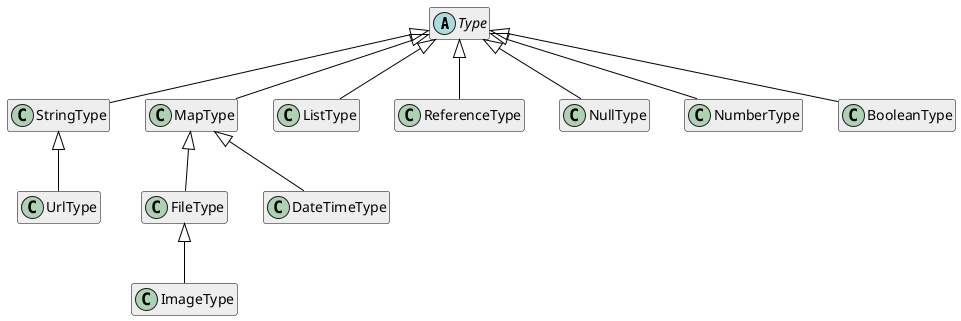 @startuml type system hierarchy

hide members
hide methods

skinparam class {
    BackgroundColor #EEE
    ArrowColor Black
    BorderColor Black
}

abstract class Type

class MapType
class ListType
class ReferenceType
class NullType
class StringType
class NumberType
class BooleanType

MapType         -up-|> Type
ListType        -up-|> Type
ReferenceType   -up-|> Type
NullType        -up-|> Type
StringType      -up-|> Type
NumberType      -up-|> Type
BooleanType     -up-|> Type

class FileType
class ImageType
class DateTimeType

FileType -up-|> MapType
ImageType -up-|> FileType
DateTimeType -up-|> MapType
UrlType -up-|> StringType


@enduml